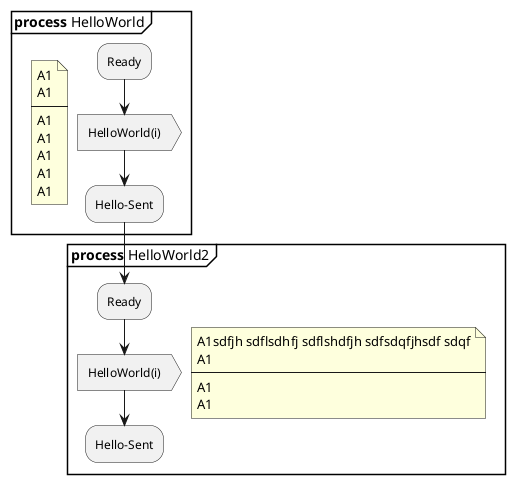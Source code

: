 {
  "sha1": "h8yhizvprdzia3f7is3yqj0772yarg0",
  "insertion": {
    "when": "2024-06-03T18:59:29.285Z",
    "user": "plantuml@gmail.com"
  }
}
@startuml
partition "**process** HelloWorld" {
	note left
	 A1
	 A1
	 ----
	 A1
	 A1
	 A1
	 A1
	 A1
	end note
	:Ready;
	:HelloWorld(i)>
	:Hello-Sent;
}
partition "**process** HelloWorld2" {
	note right
	 A1sdfjh sdflsdhfj sdflshdfjh sdfsdqfjhsdf sdqf
	 A1
	 ----
	 A1
	 A1
	end note
	:Ready;
	:HelloWorld(i)>
	:Hello-Sent;
}
@enduml
